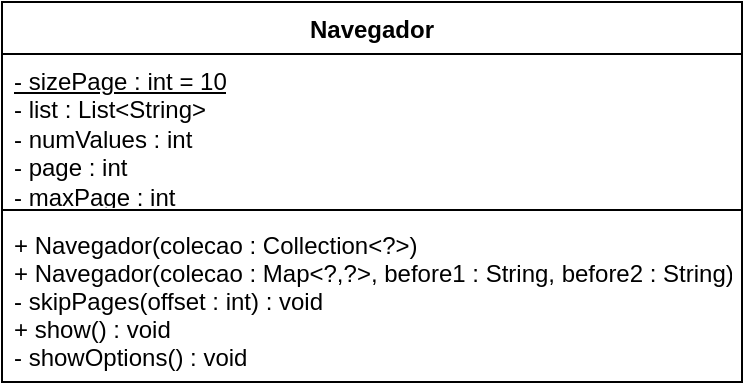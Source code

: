 <mxfile version="13.0.1" type="device"><diagram id="156TWqzqvm_quB4XYFCr" name="Page-1"><mxGraphModel dx="1102" dy="794" grid="1" gridSize="10" guides="1" tooltips="1" connect="1" arrows="1" fold="1" page="1" pageScale="1" pageWidth="1169" pageHeight="827" math="0" shadow="0"><root><mxCell id="0"/><mxCell id="1" parent="0"/><mxCell id="wLXwx-0b9c9h5c0pxnsm-17" value="Navegador" style="swimlane;fontStyle=1;align=center;verticalAlign=top;childLayout=stackLayout;horizontal=1;startSize=26;horizontalStack=0;resizeParent=1;resizeParentMax=0;resizeLast=0;collapsible=1;marginBottom=0;fontFamily=Helvetica;html=0;" vertex="1" parent="1"><mxGeometry x="380" y="270" width="370" height="190" as="geometry"/></mxCell><mxCell id="wLXwx-0b9c9h5c0pxnsm-18" value="&lt;u&gt;- sizePage : int = 10&lt;/u&gt;&lt;br&gt;- list : List&amp;lt;String&amp;gt;&lt;br&gt;- numValues : int&lt;br&gt;- page : int&lt;br&gt;- maxPage : int" style="text;strokeColor=none;fillColor=none;align=left;verticalAlign=top;spacingLeft=4;spacingRight=4;overflow=hidden;rotatable=0;points=[[0,0.5],[1,0.5]];portConstraint=eastwest;html=1;" vertex="1" parent="wLXwx-0b9c9h5c0pxnsm-17"><mxGeometry y="26" width="370" height="74" as="geometry"/></mxCell><mxCell id="wLXwx-0b9c9h5c0pxnsm-19" value="" style="line;strokeWidth=1;fillColor=none;align=left;verticalAlign=middle;spacingTop=-1;spacingLeft=3;spacingRight=3;rotatable=0;labelPosition=right;points=[];portConstraint=eastwest;" vertex="1" parent="wLXwx-0b9c9h5c0pxnsm-17"><mxGeometry y="100" width="370" height="8" as="geometry"/></mxCell><mxCell id="wLXwx-0b9c9h5c0pxnsm-20" value="+ Navegador(colecao : Collection&lt;?&gt;)&#10;+ Navegador(colecao : Map&lt;?,?&gt;, before1 : String, before2 : String)&#10;- skipPages(offset : int) : void&#10;+ show() : void&#10;- showOptions() : void" style="text;strokeColor=none;fillColor=none;align=left;verticalAlign=top;spacingLeft=4;spacingRight=4;overflow=hidden;rotatable=0;points=[[0,0.5],[1,0.5]];portConstraint=eastwest;" vertex="1" parent="wLXwx-0b9c9h5c0pxnsm-17"><mxGeometry y="108" width="370" height="82" as="geometry"/></mxCell></root></mxGraphModel></diagram></mxfile>